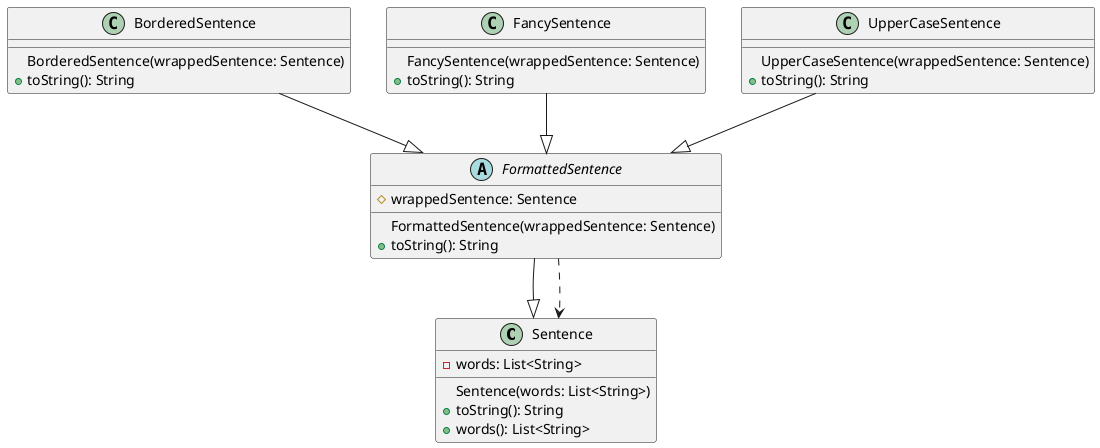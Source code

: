 @startuml
class Sentence
{
    Sentence(words: List<String>)
    - words: List<String>
    + toString(): String
    + words(): List<String>
}


abstract class FormattedSentence
{
    FormattedSentence(wrappedSentence: Sentence)
    # wrappedSentence: Sentence
    + toString(): String
}
FormattedSentence --|> Sentence

class BorderedSentence
{
    BorderedSentence(wrappedSentence: Sentence)
    + toString(): String
}
BorderedSentence --|> FormattedSentence

class FancySentence
{
    FancySentence(wrappedSentence: Sentence)
    + toString(): String
}
FancySentence --|> FormattedSentence

class UpperCaseSentence
{
    UpperCaseSentence(wrappedSentence: Sentence)
    + toString(): String
}
UpperCaseSentence --|> FormattedSentence

FormattedSentence ..> Sentence
@enduml
